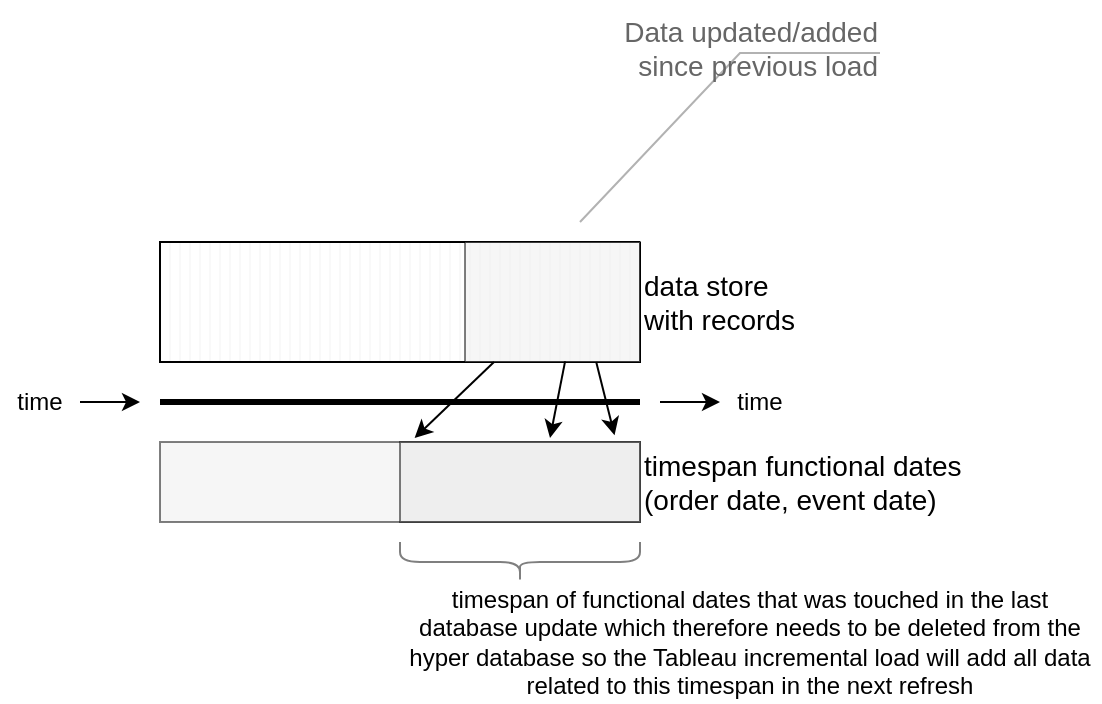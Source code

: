 <mxfile version="14.4.3" type="device"><diagram id="uO58T3giNAYVLh7itiid" name="Page-1"><mxGraphModel dx="763" dy="621" grid="1" gridSize="10" guides="1" tooltips="1" connect="1" arrows="1" fold="1" page="1" pageScale="1" pageWidth="1169" pageHeight="827" math="0" shadow="0"><root><mxCell id="0"/><mxCell id="1" parent="0"/><mxCell id="qanahzZX1CRt9_H_a8Js-1" value="data store&lt;br&gt;with records" style="verticalLabelPosition=bottom;verticalAlign=middle;html=1;shape=mxgraph.basic.patternFillRect;fillStyle=hor;step=5;fillStrokeWidth=0.2;fillStrokeColor=#dddddd;rotation=90;labelPosition=center;align=left;horizontal=0;fontSize=14;" vertex="1" parent="1"><mxGeometry x="290" y="70" width="60" height="240" as="geometry"/></mxCell><mxCell id="qanahzZX1CRt9_H_a8Js-2" value="" style="rounded=0;whiteSpace=wrap;html=1;opacity=50;fillColor=#EDEDED;rotation=90;" vertex="1" parent="1"><mxGeometry x="366.25" y="146.25" width="60" height="87.5" as="geometry"/></mxCell><mxCell id="qanahzZX1CRt9_H_a8Js-3" value="&lt;font style=&quot;font-size: 14px;&quot;&gt;Data updated/added &lt;br style=&quot;font-size: 14px;&quot;&gt;since previous load&lt;/font&gt;" style="strokeWidth=1;shadow=0;dashed=0;align=center;html=1;shape=mxgraph.mockup.text.callout;linkText=;textSize=17;textColor=#666666;callDir=NE;callStyle=line;fontSize=14;fontColor=#666666;align=right;verticalAlign=top;strokeColor=#666666;fillColor=#EDEDED;opacity=50;horizontal=1;" vertex="1" parent="1"><mxGeometry x="410" y="40" width="150" height="110" as="geometry"/></mxCell><mxCell id="qanahzZX1CRt9_H_a8Js-7" value="" style="endArrow=none;html=1;strokeWidth=3;" edge="1" parent="1"><mxGeometry width="50" height="50" relative="1" as="geometry"><mxPoint x="200" y="240" as="sourcePoint"/><mxPoint x="440" y="240" as="targetPoint"/></mxGeometry></mxCell><mxCell id="qanahzZX1CRt9_H_a8Js-8" value="" style="endArrow=classic;html=1;strokeWidth=1;" edge="1" parent="1"><mxGeometry width="50" height="50" relative="1" as="geometry"><mxPoint x="450" y="240" as="sourcePoint"/><mxPoint x="480" y="240" as="targetPoint"/></mxGeometry></mxCell><mxCell id="qanahzZX1CRt9_H_a8Js-9" value="" style="endArrow=classic;html=1;strokeWidth=1;" edge="1" parent="1"><mxGeometry width="50" height="50" relative="1" as="geometry"><mxPoint x="160" y="240" as="sourcePoint"/><mxPoint x="190" y="240" as="targetPoint"/></mxGeometry></mxCell><mxCell id="qanahzZX1CRt9_H_a8Js-10" value="time" style="text;html=1;strokeColor=none;fillColor=none;align=center;verticalAlign=middle;whiteSpace=wrap;rounded=0;opacity=50;" vertex="1" parent="1"><mxGeometry x="120" y="230" width="40" height="20" as="geometry"/></mxCell><mxCell id="qanahzZX1CRt9_H_a8Js-11" value="timespan functional dates &lt;br&gt;(order date, event date)" style="rounded=0;whiteSpace=wrap;html=1;fillColor=#EDEDED;opacity=50;labelPosition=right;verticalLabelPosition=middle;align=left;verticalAlign=middle;fontSize=14;" vertex="1" parent="1"><mxGeometry x="200" y="260" width="240" height="40" as="geometry"/></mxCell><mxCell id="qanahzZX1CRt9_H_a8Js-12" value="time" style="text;html=1;strokeColor=none;fillColor=none;align=center;verticalAlign=middle;whiteSpace=wrap;rounded=0;opacity=50;" vertex="1" parent="1"><mxGeometry x="480" y="230" width="40" height="20" as="geometry"/></mxCell><mxCell id="qanahzZX1CRt9_H_a8Js-13" value="" style="endArrow=classic;html=1;strokeWidth=1;entryX=0.061;entryY=-0.05;entryDx=0;entryDy=0;entryPerimeter=0;" edge="1" parent="1" target="qanahzZX1CRt9_H_a8Js-16"><mxGeometry width="50" height="50" relative="1" as="geometry"><mxPoint x="367" y="220" as="sourcePoint"/><mxPoint x="430" y="270" as="targetPoint"/></mxGeometry></mxCell><mxCell id="qanahzZX1CRt9_H_a8Js-14" value="" style="endArrow=classic;html=1;strokeWidth=1;exitX=0.995;exitY=0.428;exitDx=0;exitDy=0;exitPerimeter=0;" edge="1" parent="1" source="qanahzZX1CRt9_H_a8Js-2"><mxGeometry width="50" height="50" relative="1" as="geometry"><mxPoint x="380" y="320" as="sourcePoint"/><mxPoint x="395" y="258" as="targetPoint"/></mxGeometry></mxCell><mxCell id="qanahzZX1CRt9_H_a8Js-15" value="" style="endArrow=classic;html=1;strokeWidth=1;entryX=0.947;entryY=-0.084;entryDx=0;entryDy=0;entryPerimeter=0;exitX=1;exitY=0.25;exitDx=0;exitDy=0;" edge="1" parent="1" source="qanahzZX1CRt9_H_a8Js-2" target="qanahzZX1CRt9_H_a8Js-11"><mxGeometry width="50" height="50" relative="1" as="geometry"><mxPoint x="427" y="220" as="sourcePoint"/><mxPoint x="430" y="270" as="targetPoint"/></mxGeometry></mxCell><mxCell id="qanahzZX1CRt9_H_a8Js-16" value="" style="rounded=0;whiteSpace=wrap;html=1;opacity=50;fillColor=#E8E8E8;" vertex="1" parent="1"><mxGeometry x="320" y="260" width="120" height="40" as="geometry"/></mxCell><mxCell id="qanahzZX1CRt9_H_a8Js-20" value="" style="shape=curlyBracket;whiteSpace=wrap;html=1;rounded=1;fillColor=#E8E8E8;opacity=50;align=left;rotation=-90;size=0.5;" vertex="1" parent="1"><mxGeometry x="370" y="260" width="20" height="120" as="geometry"/></mxCell><mxCell id="qanahzZX1CRt9_H_a8Js-21" value="timespan of functional dates that was touched in the last database update which therefore needs to be deleted from the hyper database so the Tableau incremental load will add all data related to this timespan in the next refresh" style="text;html=1;strokeColor=none;fillColor=none;align=center;verticalAlign=middle;whiteSpace=wrap;rounded=0;opacity=50;" vertex="1" parent="1"><mxGeometry x="320" y="330" width="350" height="60" as="geometry"/></mxCell></root></mxGraphModel></diagram></mxfile>